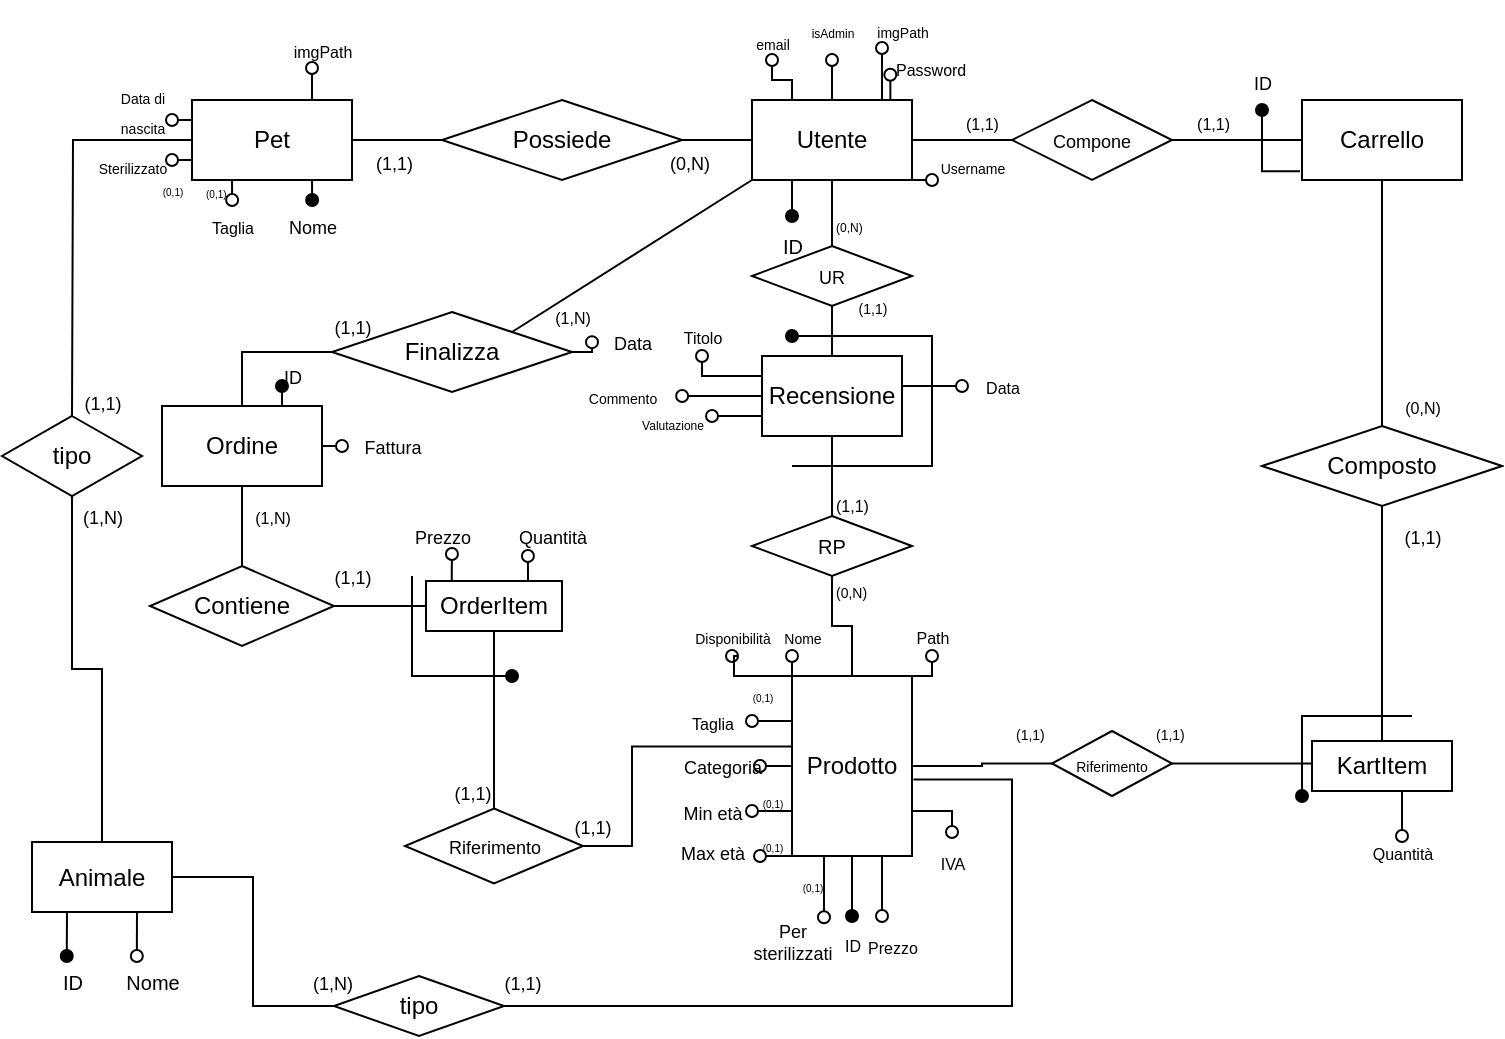 <mxfile version="24.3.0" type="device">
  <diagram name="Pagina-1" id="nWDw0S2ICuR4OczdVEyi">
    <mxGraphModel dx="989" dy="548" grid="1" gridSize="10" guides="1" tooltips="1" connect="1" arrows="1" fold="1" page="1" pageScale="1" pageWidth="827" pageHeight="1169" math="0" shadow="0">
      <root>
        <mxCell id="0" />
        <mxCell id="1" parent="0" />
        <mxCell id="v8D_jbdJpXpKLo5C9jEz-1" style="edgeStyle=orthogonalEdgeStyle;rounded=0;orthogonalLoop=1;jettySize=auto;html=1;exitX=0.25;exitY=1;exitDx=0;exitDy=0;endArrow=oval;endFill=1;" parent="1" source="LSVWAHJbNo_uzlFZOcrg-1" edge="1">
          <mxGeometry relative="1" as="geometry">
            <mxPoint x="410" y="170" as="targetPoint" />
          </mxGeometry>
        </mxCell>
        <mxCell id="v8D_jbdJpXpKLo5C9jEz-3" style="edgeStyle=orthogonalEdgeStyle;rounded=0;orthogonalLoop=1;jettySize=auto;html=1;exitX=0.75;exitY=0;exitDx=0;exitDy=0;endArrow=oval;endFill=0;entryX=-0.014;entryY=0.578;entryDx=0;entryDy=0;entryPerimeter=0;" parent="1" source="LSVWAHJbNo_uzlFZOcrg-1" edge="1">
          <mxGeometry relative="1" as="geometry">
            <mxPoint x="459.16" y="99.34" as="targetPoint" />
          </mxGeometry>
        </mxCell>
        <mxCell id="v8D_jbdJpXpKLo5C9jEz-8" style="edgeStyle=orthogonalEdgeStyle;rounded=0;orthogonalLoop=1;jettySize=auto;html=1;exitX=0.25;exitY=0;exitDx=0;exitDy=0;endArrow=oval;endFill=0;" parent="1" source="LSVWAHJbNo_uzlFZOcrg-1" target="v8D_jbdJpXpKLo5C9jEz-9" edge="1">
          <mxGeometry relative="1" as="geometry">
            <mxPoint x="410" y="102" as="targetPoint" />
            <Array as="points">
              <mxPoint x="410" y="102" />
              <mxPoint x="400" y="102" />
            </Array>
          </mxGeometry>
        </mxCell>
        <mxCell id="v8D_jbdJpXpKLo5C9jEz-10" style="edgeStyle=orthogonalEdgeStyle;rounded=0;orthogonalLoop=1;jettySize=auto;html=1;exitX=1;exitY=0.75;exitDx=0;exitDy=0;endArrow=oval;endFill=0;" parent="1" source="LSVWAHJbNo_uzlFZOcrg-1" edge="1">
          <mxGeometry relative="1" as="geometry">
            <mxPoint x="480" y="152" as="targetPoint" />
            <Array as="points">
              <mxPoint x="480" y="152" />
              <mxPoint x="480" y="152" />
            </Array>
          </mxGeometry>
        </mxCell>
        <mxCell id="T9DS_cHOEE58H93hngrO-1" style="edgeStyle=orthogonalEdgeStyle;rounded=0;orthogonalLoop=1;jettySize=auto;html=1;endArrow=oval;endFill=0;" parent="1" source="LSVWAHJbNo_uzlFZOcrg-1" edge="1">
          <mxGeometry relative="1" as="geometry">
            <mxPoint x="430" y="92" as="targetPoint" />
          </mxGeometry>
        </mxCell>
        <mxCell id="T9DS_cHOEE58H93hngrO-50" style="edgeStyle=orthogonalEdgeStyle;rounded=0;orthogonalLoop=1;jettySize=auto;html=1;exitX=0.75;exitY=0;exitDx=0;exitDy=0;endArrow=circle;endFill=0;endSize=2;" parent="1" source="LSVWAHJbNo_uzlFZOcrg-1" edge="1">
          <mxGeometry relative="1" as="geometry">
            <mxPoint x="455" y="82" as="targetPoint" />
            <mxPoint x="455" y="92" as="sourcePoint" />
          </mxGeometry>
        </mxCell>
        <mxCell id="Cgu9ZG7k7ZKk-AHkz6hC-9" style="edgeStyle=orthogonalEdgeStyle;rounded=0;orthogonalLoop=1;jettySize=auto;html=1;entryX=0.5;entryY=0;entryDx=0;entryDy=0;endArrow=none;endFill=0;" parent="1" source="LSVWAHJbNo_uzlFZOcrg-1" target="Cgu9ZG7k7ZKk-AHkz6hC-7" edge="1">
          <mxGeometry relative="1" as="geometry" />
        </mxCell>
        <mxCell id="LSVWAHJbNo_uzlFZOcrg-1" value="Utente" style="whiteSpace=wrap;html=1;align=center;" parent="1" vertex="1">
          <mxGeometry x="390" y="112" width="80" height="40" as="geometry" />
        </mxCell>
        <mxCell id="LSVWAHJbNo_uzlFZOcrg-3" value="" style="edgeStyle=orthogonalEdgeStyle;rounded=0;orthogonalLoop=1;jettySize=auto;html=1;endArrow=none;endFill=0;" parent="1" source="LSVWAHJbNo_uzlFZOcrg-2" target="LSVWAHJbNo_uzlFZOcrg-1" edge="1">
          <mxGeometry relative="1" as="geometry" />
        </mxCell>
        <mxCell id="LSVWAHJbNo_uzlFZOcrg-5" value="" style="edgeStyle=orthogonalEdgeStyle;rounded=0;orthogonalLoop=1;jettySize=auto;html=1;endArrow=none;endFill=0;" parent="1" source="LSVWAHJbNo_uzlFZOcrg-2" target="LSVWAHJbNo_uzlFZOcrg-4" edge="1">
          <mxGeometry relative="1" as="geometry" />
        </mxCell>
        <mxCell id="LSVWAHJbNo_uzlFZOcrg-2" value="&lt;font style=&quot;font-size: 9px;&quot;&gt;Compone&lt;/font&gt;" style="shape=rhombus;perimeter=rhombusPerimeter;whiteSpace=wrap;html=1;align=center;" parent="1" vertex="1">
          <mxGeometry x="520" y="112" width="80" height="40" as="geometry" />
        </mxCell>
        <mxCell id="v8D_jbdJpXpKLo5C9jEz-53" style="edgeStyle=orthogonalEdgeStyle;rounded=0;orthogonalLoop=1;jettySize=auto;html=1;endArrow=oval;endFill=1;exitX=-0.012;exitY=0.89;exitDx=0;exitDy=0;exitPerimeter=0;" parent="1" source="LSVWAHJbNo_uzlFZOcrg-4" edge="1">
          <mxGeometry relative="1" as="geometry">
            <mxPoint x="645" y="117" as="targetPoint" />
            <mxPoint x="645" y="147" as="sourcePoint" />
          </mxGeometry>
        </mxCell>
        <mxCell id="LSVWAHJbNo_uzlFZOcrg-4" value="Carrello" style="whiteSpace=wrap;html=1;align=center;" parent="1" vertex="1">
          <mxGeometry x="665" y="112" width="80" height="40" as="geometry" />
        </mxCell>
        <mxCell id="LSVWAHJbNo_uzlFZOcrg-15" value="" style="edgeStyle=orthogonalEdgeStyle;rounded=0;orthogonalLoop=1;jettySize=auto;html=1;endArrow=none;endFill=0;" parent="1" source="LSVWAHJbNo_uzlFZOcrg-12" target="LSVWAHJbNo_uzlFZOcrg-13" edge="1">
          <mxGeometry relative="1" as="geometry" />
        </mxCell>
        <mxCell id="v8D_jbdJpXpKLo5C9jEz-12" style="edgeStyle=orthogonalEdgeStyle;rounded=0;orthogonalLoop=1;jettySize=auto;html=1;exitX=0.75;exitY=1;exitDx=0;exitDy=0;endArrow=oval;endFill=1;" parent="1" source="LSVWAHJbNo_uzlFZOcrg-12" edge="1">
          <mxGeometry relative="1" as="geometry">
            <mxPoint x="170.077" y="162.0" as="targetPoint" />
          </mxGeometry>
        </mxCell>
        <mxCell id="v8D_jbdJpXpKLo5C9jEz-16" style="edgeStyle=orthogonalEdgeStyle;rounded=0;orthogonalLoop=1;jettySize=auto;html=1;exitX=0.25;exitY=1;exitDx=0;exitDy=0;endArrow=oval;endFill=0;" parent="1" source="LSVWAHJbNo_uzlFZOcrg-12" edge="1">
          <mxGeometry relative="1" as="geometry">
            <mxPoint x="130.065" y="162" as="targetPoint" />
          </mxGeometry>
        </mxCell>
        <mxCell id="v8D_jbdJpXpKLo5C9jEz-32" style="edgeStyle=orthogonalEdgeStyle;rounded=0;orthogonalLoop=1;jettySize=auto;html=1;exitX=0;exitY=0.25;exitDx=0;exitDy=0;endArrow=oval;endFill=0;" parent="1" source="LSVWAHJbNo_uzlFZOcrg-12" edge="1">
          <mxGeometry relative="1" as="geometry">
            <mxPoint x="100" y="122.077" as="targetPoint" />
          </mxGeometry>
        </mxCell>
        <mxCell id="v8D_jbdJpXpKLo5C9jEz-34" style="edgeStyle=orthogonalEdgeStyle;rounded=0;orthogonalLoop=1;jettySize=auto;html=1;exitX=0;exitY=0.75;exitDx=0;exitDy=0;endArrow=oval;endFill=0;" parent="1" source="LSVWAHJbNo_uzlFZOcrg-12" edge="1">
          <mxGeometry relative="1" as="geometry">
            <mxPoint x="100" y="142.077" as="targetPoint" />
          </mxGeometry>
        </mxCell>
        <mxCell id="T9DS_cHOEE58H93hngrO-48" style="edgeStyle=orthogonalEdgeStyle;rounded=0;orthogonalLoop=1;jettySize=auto;html=1;exitX=0.75;exitY=0;exitDx=0;exitDy=0;endArrow=circle;endFill=0;endSize=2;" parent="1" source="LSVWAHJbNo_uzlFZOcrg-12" edge="1">
          <mxGeometry relative="1" as="geometry">
            <mxPoint x="170" y="92" as="targetPoint" />
          </mxGeometry>
        </mxCell>
        <mxCell id="x-2FUSIgI486Elk6Vbch-6" style="edgeStyle=orthogonalEdgeStyle;rounded=0;orthogonalLoop=1;jettySize=auto;html=1;endArrow=none;endFill=0;" edge="1" parent="1" source="LSVWAHJbNo_uzlFZOcrg-12">
          <mxGeometry relative="1" as="geometry">
            <mxPoint x="50" y="270" as="targetPoint" />
          </mxGeometry>
        </mxCell>
        <mxCell id="LSVWAHJbNo_uzlFZOcrg-12" value="Pet" style="whiteSpace=wrap;html=1;align=center;" parent="1" vertex="1">
          <mxGeometry x="110" y="112" width="80" height="40" as="geometry" />
        </mxCell>
        <mxCell id="LSVWAHJbNo_uzlFZOcrg-14" value="" style="edgeStyle=orthogonalEdgeStyle;rounded=0;orthogonalLoop=1;jettySize=auto;html=1;endArrow=none;endFill=0;" parent="1" source="LSVWAHJbNo_uzlFZOcrg-13" target="LSVWAHJbNo_uzlFZOcrg-1" edge="1">
          <mxGeometry relative="1" as="geometry" />
        </mxCell>
        <mxCell id="LSVWAHJbNo_uzlFZOcrg-13" value="Possiede" style="shape=rhombus;perimeter=rhombusPerimeter;whiteSpace=wrap;html=1;align=center;" parent="1" vertex="1">
          <mxGeometry x="235" y="112" width="120" height="40" as="geometry" />
        </mxCell>
        <mxCell id="BllFOEnSqAIYLHdjcKKW-4" style="edgeStyle=orthogonalEdgeStyle;rounded=0;orthogonalLoop=1;jettySize=auto;html=1;exitX=0;exitY=0.25;exitDx=0;exitDy=0;endArrow=oval;endFill=0;" parent="1" source="Cgu9ZG7k7ZKk-AHkz6hC-1" edge="1">
          <mxGeometry relative="1" as="geometry">
            <mxPoint x="365" y="240" as="targetPoint" />
            <mxPoint x="395" y="260" as="sourcePoint" />
          </mxGeometry>
        </mxCell>
        <mxCell id="BllFOEnSqAIYLHdjcKKW-6" style="edgeStyle=orthogonalEdgeStyle;rounded=0;orthogonalLoop=1;jettySize=auto;html=1;exitX=0;exitY=0.5;exitDx=0;exitDy=0;endArrow=oval;endFill=0;entryX=1.001;entryY=0.5;entryDx=0;entryDy=0;entryPerimeter=0;" parent="1" source="Cgu9ZG7k7ZKk-AHkz6hC-1" target="BllFOEnSqAIYLHdjcKKW-7" edge="1">
          <mxGeometry relative="1" as="geometry">
            <mxPoint x="370" y="260" as="targetPoint" />
            <mxPoint x="370" y="340" as="sourcePoint" />
            <Array as="points" />
          </mxGeometry>
        </mxCell>
        <mxCell id="LSVWAHJbNo_uzlFZOcrg-21" value="" style="edgeStyle=orthogonalEdgeStyle;rounded=0;orthogonalLoop=1;jettySize=auto;html=1;endArrow=none;endFill=0;entryX=0.5;entryY=1;entryDx=0;entryDy=0;" parent="1" source="LSVWAHJbNo_uzlFZOcrg-20" target="Cgu9ZG7k7ZKk-AHkz6hC-4" edge="1">
          <mxGeometry relative="1" as="geometry">
            <mxPoint x="430" y="360" as="targetPoint" />
          </mxGeometry>
        </mxCell>
        <mxCell id="v8D_jbdJpXpKLo5C9jEz-19" style="edgeStyle=orthogonalEdgeStyle;rounded=0;orthogonalLoop=1;jettySize=auto;html=1;exitX=0.5;exitY=1;exitDx=0;exitDy=0;endArrow=oval;endFill=1;" parent="1" source="LSVWAHJbNo_uzlFZOcrg-20" edge="1">
          <mxGeometry relative="1" as="geometry">
            <mxPoint x="440" y="520" as="targetPoint" />
            <Array as="points" />
          </mxGeometry>
        </mxCell>
        <mxCell id="v8D_jbdJpXpKLo5C9jEz-21" style="edgeStyle=orthogonalEdgeStyle;rounded=0;orthogonalLoop=1;jettySize=auto;html=1;exitX=0.25;exitY=0;exitDx=0;exitDy=0;endArrow=oval;endFill=0;" parent="1" source="LSVWAHJbNo_uzlFZOcrg-20" edge="1">
          <mxGeometry relative="1" as="geometry">
            <mxPoint x="410" y="390" as="targetPoint" />
          </mxGeometry>
        </mxCell>
        <mxCell id="v8D_jbdJpXpKLo5C9jEz-23" style="edgeStyle=orthogonalEdgeStyle;rounded=0;orthogonalLoop=1;jettySize=auto;html=1;exitX=0;exitY=0.25;exitDx=0;exitDy=0;endArrow=oval;endFill=0;" parent="1" source="LSVWAHJbNo_uzlFZOcrg-20" edge="1">
          <mxGeometry relative="1" as="geometry">
            <mxPoint x="380" y="390" as="targetPoint" />
            <Array as="points">
              <mxPoint x="410" y="400" />
              <mxPoint x="381" y="400" />
              <mxPoint x="381" y="390" />
            </Array>
          </mxGeometry>
        </mxCell>
        <mxCell id="v8D_jbdJpXpKLo5C9jEz-50" style="edgeStyle=orthogonalEdgeStyle;rounded=0;orthogonalLoop=1;jettySize=auto;html=1;exitX=0.75;exitY=1;exitDx=0;exitDy=0;endArrow=oval;endFill=0;" parent="1" source="LSVWAHJbNo_uzlFZOcrg-20" edge="1">
          <mxGeometry relative="1" as="geometry">
            <mxPoint x="455" y="520" as="targetPoint" />
          </mxGeometry>
        </mxCell>
        <mxCell id="-EXne8myIF6QadxSK3d--1" style="edgeStyle=orthogonalEdgeStyle;rounded=0;orthogonalLoop=1;jettySize=auto;html=1;exitX=1;exitY=0.75;exitDx=0;exitDy=0;endArrow=oval;endFill=0;" parent="1" source="LSVWAHJbNo_uzlFZOcrg-20" target="-EXne8myIF6QadxSK3d--2" edge="1">
          <mxGeometry relative="1" as="geometry">
            <mxPoint x="490" y="440" as="targetPoint" />
          </mxGeometry>
        </mxCell>
        <mxCell id="BllFOEnSqAIYLHdjcKKW-1" style="edgeStyle=orthogonalEdgeStyle;rounded=0;orthogonalLoop=1;jettySize=auto;html=1;exitX=1;exitY=0;exitDx=0;exitDy=0;endArrow=oval;endFill=0;" parent="1" source="LSVWAHJbNo_uzlFZOcrg-20" edge="1">
          <mxGeometry relative="1" as="geometry">
            <mxPoint x="480" y="390" as="targetPoint" />
          </mxGeometry>
        </mxCell>
        <mxCell id="T9DS_cHOEE58H93hngrO-6" style="edgeStyle=orthogonalEdgeStyle;rounded=0;orthogonalLoop=1;jettySize=auto;html=1;exitX=0;exitY=0.5;exitDx=0;exitDy=0;endArrow=circle;endFill=0;endSize=2;" parent="1" source="LSVWAHJbNo_uzlFZOcrg-20" edge="1">
          <mxGeometry relative="1" as="geometry">
            <mxPoint x="390" y="445" as="targetPoint" />
          </mxGeometry>
        </mxCell>
        <mxCell id="T9DS_cHOEE58H93hngrO-21" style="edgeStyle=orthogonalEdgeStyle;rounded=0;orthogonalLoop=1;jettySize=auto;html=1;exitX=0;exitY=0.25;exitDx=0;exitDy=0;endArrow=oval;endFill=0;" parent="1" source="LSVWAHJbNo_uzlFZOcrg-20" edge="1">
          <mxGeometry relative="1" as="geometry">
            <mxPoint x="390" y="422.667" as="targetPoint" />
          </mxGeometry>
        </mxCell>
        <mxCell id="T9DS_cHOEE58H93hngrO-27" style="edgeStyle=orthogonalEdgeStyle;rounded=0;orthogonalLoop=1;jettySize=auto;html=1;exitX=0;exitY=0.75;exitDx=0;exitDy=0;endArrow=oval;endFill=0;" parent="1" source="LSVWAHJbNo_uzlFZOcrg-20" edge="1">
          <mxGeometry relative="1" as="geometry">
            <mxPoint x="390" y="467.667" as="targetPoint" />
          </mxGeometry>
        </mxCell>
        <mxCell id="T9DS_cHOEE58H93hngrO-29" style="edgeStyle=orthogonalEdgeStyle;rounded=0;orthogonalLoop=1;jettySize=auto;html=1;exitX=0;exitY=0.75;exitDx=0;exitDy=0;endArrow=circle;endFill=0;endSize=2;" parent="1" source="LSVWAHJbNo_uzlFZOcrg-20" edge="1">
          <mxGeometry relative="1" as="geometry">
            <mxPoint x="390" y="490" as="targetPoint" />
            <Array as="points">
              <mxPoint x="410" y="490" />
            </Array>
          </mxGeometry>
        </mxCell>
        <mxCell id="T9DS_cHOEE58H93hngrO-35" style="edgeStyle=orthogonalEdgeStyle;rounded=0;orthogonalLoop=1;jettySize=auto;html=1;exitX=1;exitY=0.5;exitDx=0;exitDy=0;endArrow=none;endFill=0;entryX=0;entryY=0.5;entryDx=0;entryDy=0;" parent="1" source="LSVWAHJbNo_uzlFZOcrg-20" target="T9DS_cHOEE58H93hngrO-36" edge="1">
          <mxGeometry relative="1" as="geometry">
            <mxPoint x="500" y="444.81" as="targetPoint" />
            <Array as="points" />
          </mxGeometry>
        </mxCell>
        <mxCell id="LSVWAHJbNo_uzlFZOcrg-20" value="Prodotto" style="whiteSpace=wrap;html=1;align=center;" parent="1" vertex="1">
          <mxGeometry x="410" y="400" width="60" height="90" as="geometry" />
        </mxCell>
        <mxCell id="LSVWAHJbNo_uzlFZOcrg-26" value="" style="edgeStyle=orthogonalEdgeStyle;rounded=0;orthogonalLoop=1;jettySize=auto;html=1;endArrow=none;endFill=0;" parent="1" source="LSVWAHJbNo_uzlFZOcrg-24" target="LSVWAHJbNo_uzlFZOcrg-4" edge="1">
          <mxGeometry relative="1" as="geometry" />
        </mxCell>
        <mxCell id="LSVWAHJbNo_uzlFZOcrg-24" value="Composto" style="shape=rhombus;perimeter=rhombusPerimeter;whiteSpace=wrap;html=1;align=center;" parent="1" vertex="1">
          <mxGeometry x="645" y="275" width="120" height="40" as="geometry" />
        </mxCell>
        <mxCell id="Cgu9ZG7k7ZKk-AHkz6hC-41" style="edgeStyle=orthogonalEdgeStyle;rounded=0;orthogonalLoop=1;jettySize=auto;html=1;exitX=1;exitY=0.5;exitDx=0;exitDy=0;endArrow=oval;endFill=0;" parent="1" source="LSVWAHJbNo_uzlFZOcrg-33" edge="1">
          <mxGeometry relative="1" as="geometry">
            <mxPoint x="310" y="233.077" as="targetPoint" />
          </mxGeometry>
        </mxCell>
        <mxCell id="LSVWAHJbNo_uzlFZOcrg-33" value="Finalizza" style="shape=rhombus;perimeter=rhombusPerimeter;whiteSpace=wrap;html=1;align=center;" parent="1" vertex="1">
          <mxGeometry x="180" y="218" width="120" height="40" as="geometry" />
        </mxCell>
        <mxCell id="LSVWAHJbNo_uzlFZOcrg-36" value="" style="edgeStyle=orthogonalEdgeStyle;rounded=0;orthogonalLoop=1;jettySize=auto;html=1;endArrow=none;endFill=0;exitX=0.5;exitY=0;exitDx=0;exitDy=0;entryX=0;entryY=0.5;entryDx=0;entryDy=0;" parent="1" source="LSVWAHJbNo_uzlFZOcrg-35" target="LSVWAHJbNo_uzlFZOcrg-33" edge="1">
          <mxGeometry relative="1" as="geometry">
            <mxPoint x="430" y="503" as="sourcePoint" />
          </mxGeometry>
        </mxCell>
        <mxCell id="v8D_jbdJpXpKLo5C9jEz-56" style="edgeStyle=orthogonalEdgeStyle;rounded=0;orthogonalLoop=1;jettySize=auto;html=1;exitX=0.75;exitY=0;exitDx=0;exitDy=0;endArrow=oval;endFill=1;" parent="1" source="LSVWAHJbNo_uzlFZOcrg-35" edge="1">
          <mxGeometry relative="1" as="geometry">
            <mxPoint x="155" y="255" as="targetPoint" />
          </mxGeometry>
        </mxCell>
        <mxCell id="Cgu9ZG7k7ZKk-AHkz6hC-30" style="edgeStyle=orthogonalEdgeStyle;rounded=0;orthogonalLoop=1;jettySize=auto;html=1;exitX=0.5;exitY=1;exitDx=0;exitDy=0;entryX=0.5;entryY=0;entryDx=0;entryDy=0;endArrow=none;endFill=0;" parent="1" source="LSVWAHJbNo_uzlFZOcrg-35" target="LSVWAHJbNo_uzlFZOcrg-72" edge="1">
          <mxGeometry relative="1" as="geometry" />
        </mxCell>
        <mxCell id="Cgu9ZG7k7ZKk-AHkz6hC-47" style="edgeStyle=orthogonalEdgeStyle;rounded=0;orthogonalLoop=1;jettySize=auto;html=1;exitX=1;exitY=0.5;exitDx=0;exitDy=0;endArrow=oval;endFill=0;" parent="1" source="LSVWAHJbNo_uzlFZOcrg-35" edge="1">
          <mxGeometry relative="1" as="geometry">
            <mxPoint x="185" y="285.111" as="targetPoint" />
          </mxGeometry>
        </mxCell>
        <mxCell id="LSVWAHJbNo_uzlFZOcrg-35" value="Ordine" style="whiteSpace=wrap;html=1;align=center;" parent="1" vertex="1">
          <mxGeometry x="95" y="265" width="80" height="40" as="geometry" />
        </mxCell>
        <mxCell id="LSVWAHJbNo_uzlFZOcrg-55" value="&lt;font style=&quot;font-size: 9px;&quot;&gt;(0,N)&lt;/font&gt;" style="text;html=1;align=right;verticalAlign=bottom;resizable=0;points=[];autosize=1;strokeColor=none;fillColor=none;" parent="1" vertex="1">
          <mxGeometry x="330" y="122" width="40" height="30" as="geometry" />
        </mxCell>
        <mxCell id="LSVWAHJbNo_uzlFZOcrg-56" value="&lt;font style=&quot;font-size: 9px;&quot;&gt;(1,1)&lt;/font&gt;" style="text;html=1;align=left;verticalAlign=bottom;resizable=0;points=[];autosize=1;strokeColor=none;fillColor=none;" parent="1" vertex="1">
          <mxGeometry x="200" y="122" width="40" height="30" as="geometry" />
        </mxCell>
        <mxCell id="LSVWAHJbNo_uzlFZOcrg-61" value="&lt;font style=&quot;font-size: 8px;&quot;&gt;(1,1)&lt;/font&gt;" style="text;html=1;align=left;verticalAlign=bottom;resizable=0;points=[];autosize=1;strokeColor=none;fillColor=none;" parent="1" vertex="1">
          <mxGeometry x="495" y="102" width="40" height="30" as="geometry" />
        </mxCell>
        <mxCell id="LSVWAHJbNo_uzlFZOcrg-62" value="&lt;font style=&quot;font-size: 8px;&quot;&gt;(1,1)&lt;/font&gt;" style="text;html=1;align=right;verticalAlign=bottom;resizable=0;points=[];autosize=1;strokeColor=none;fillColor=none;" parent="1" vertex="1">
          <mxGeometry x="590" y="102" width="40" height="30" as="geometry" />
        </mxCell>
        <mxCell id="LSVWAHJbNo_uzlFZOcrg-65" value="&lt;font style=&quot;font-size: 8px;&quot;&gt;(1,1)&lt;br&gt;&lt;/font&gt;" style="text;html=1;align=left;verticalAlign=top;resizable=0;points=[];autosize=1;strokeColor=none;fillColor=none;" parent="1" vertex="1">
          <mxGeometry x="430" y="300" width="40" height="30" as="geometry" />
        </mxCell>
        <mxCell id="LSVWAHJbNo_uzlFZOcrg-66" value="(0,N)" style="text;html=1;align=left;verticalAlign=bottom;resizable=0;points=[];autosize=1;strokeColor=none;fillColor=none;fontSize=7;" parent="1" vertex="1">
          <mxGeometry x="430" y="345" width="40" height="20" as="geometry" />
        </mxCell>
        <mxCell id="Cgu9ZG7k7ZKk-AHkz6hC-53" value="" style="edgeStyle=orthogonalEdgeStyle;rounded=0;orthogonalLoop=1;jettySize=auto;html=1;endArrow=none;endFill=0;" parent="1" source="LSVWAHJbNo_uzlFZOcrg-72" target="Cgu9ZG7k7ZKk-AHkz6hC-52" edge="1">
          <mxGeometry relative="1" as="geometry" />
        </mxCell>
        <mxCell id="LSVWAHJbNo_uzlFZOcrg-72" value="Contiene" style="shape=rhombus;perimeter=rhombusPerimeter;whiteSpace=wrap;html=1;align=center;" parent="1" vertex="1">
          <mxGeometry x="89" y="345" width="92" height="40" as="geometry" />
        </mxCell>
        <mxCell id="v8D_jbdJpXpKLo5C9jEz-2" value="&lt;font style=&quot;font-size: 10px;&quot;&gt;ID&lt;/font&gt;" style="text;html=1;align=center;verticalAlign=middle;resizable=0;points=[];autosize=1;strokeColor=none;fillColor=none;" parent="1" vertex="1">
          <mxGeometry x="395" y="170" width="30" height="30" as="geometry" />
        </mxCell>
        <mxCell id="v8D_jbdJpXpKLo5C9jEz-4" value="&lt;div&gt;&lt;font style=&quot;font-size: 7px;&quot;&gt;Username&lt;/font&gt;&lt;/div&gt;" style="text;html=1;align=center;verticalAlign=middle;resizable=0;points=[];autosize=1;strokeColor=none;fillColor=none;" parent="1" vertex="1">
          <mxGeometry x="470" y="130" width="60" height="30" as="geometry" />
        </mxCell>
        <mxCell id="v8D_jbdJpXpKLo5C9jEz-9" value="&lt;font style=&quot;font-size: 7px;&quot;&gt;email&lt;/font&gt;" style="text;html=1;align=center;verticalAlign=bottom;resizable=0;points=[];autosize=1;strokeColor=none;fillColor=none;" parent="1" vertex="1">
          <mxGeometry x="380" y="62" width="40" height="30" as="geometry" />
        </mxCell>
        <mxCell id="v8D_jbdJpXpKLo5C9jEz-11" value="&lt;font style=&quot;font-size: 8px;&quot;&gt;Password&lt;/font&gt;" style="text;html=1;align=left;verticalAlign=top;resizable=0;points=[];autosize=1;strokeColor=none;fillColor=none;" parent="1" vertex="1">
          <mxGeometry x="460" y="82" width="60" height="30" as="geometry" />
        </mxCell>
        <mxCell id="v8D_jbdJpXpKLo5C9jEz-13" value="&lt;font style=&quot;font-size: 9px;&quot;&gt;Nome&lt;/font&gt;" style="text;html=1;align=center;verticalAlign=middle;resizable=0;points=[];autosize=1;strokeColor=none;fillColor=none;" parent="1" vertex="1">
          <mxGeometry x="145" y="160" width="50" height="30" as="geometry" />
        </mxCell>
        <mxCell id="v8D_jbdJpXpKLo5C9jEz-17" value="&lt;font style=&quot;font-size: 8px;&quot;&gt;Taglia&lt;/font&gt;" style="text;html=1;align=center;verticalAlign=middle;resizable=0;points=[];autosize=1;strokeColor=none;fillColor=none;" parent="1" vertex="1">
          <mxGeometry x="110" y="160" width="40" height="30" as="geometry" />
        </mxCell>
        <mxCell id="v8D_jbdJpXpKLo5C9jEz-18" value="&lt;font style=&quot;font-size: 5px;&quot;&gt;(0,1)&lt;br&gt;&lt;/font&gt;" style="text;html=1;align=left;verticalAlign=middle;resizable=0;points=[];autosize=1;strokeColor=none;fillColor=none;" parent="1" vertex="1">
          <mxGeometry x="115" y="142" width="30" height="30" as="geometry" />
        </mxCell>
        <mxCell id="v8D_jbdJpXpKLo5C9jEz-20" value="&lt;font style=&quot;font-size: 8px;&quot;&gt;ID&lt;/font&gt;" style="text;html=1;align=center;verticalAlign=top;resizable=0;points=[];autosize=1;strokeColor=none;fillColor=none;" parent="1" vertex="1">
          <mxGeometry x="425" y="520" width="30" height="30" as="geometry" />
        </mxCell>
        <mxCell id="v8D_jbdJpXpKLo5C9jEz-22" value="&lt;font style=&quot;font-size: 7px;&quot;&gt;Nome&lt;/font&gt;" style="text;html=1;align=center;verticalAlign=middle;resizable=0;points=[];autosize=1;strokeColor=none;fillColor=none;" parent="1" vertex="1">
          <mxGeometry x="395" y="365" width="40" height="30" as="geometry" />
        </mxCell>
        <mxCell id="v8D_jbdJpXpKLo5C9jEz-24" value="&lt;font style=&quot;font-size: 7px;&quot;&gt;Disponibilità&lt;/font&gt;" style="text;html=1;align=center;verticalAlign=middle;resizable=0;points=[];autosize=1;strokeColor=none;fillColor=none;" parent="1" vertex="1">
          <mxGeometry x="350" y="365" width="60" height="30" as="geometry" />
        </mxCell>
        <mxCell id="v8D_jbdJpXpKLo5C9jEz-33" value="&lt;blockquote&gt;&lt;div align=&quot;justify&quot;&gt;&lt;font style=&quot;font-size: 7px;&quot;&gt;Data di&lt;/font&gt;&lt;br&gt;&lt;font style=&quot;font-size: 7px;&quot;&gt;nascita&lt;/font&gt;&lt;br&gt;&lt;/div&gt;&lt;/blockquote&gt;" style="text;html=1;align=center;verticalAlign=middle;resizable=0;points=[];autosize=1;strokeColor=none;fillColor=none;" parent="1" vertex="1">
          <mxGeometry x="20" y="82" width="130" height="70" as="geometry" />
        </mxCell>
        <mxCell id="v8D_jbdJpXpKLo5C9jEz-39" value="&lt;font style=&quot;font-size: 7px;&quot;&gt;Sterilizzato&lt;/font&gt;" style="text;html=1;align=center;verticalAlign=middle;resizable=0;points=[];autosize=1;strokeColor=none;fillColor=none;" parent="1" vertex="1">
          <mxGeometry x="50" y="130" width="60" height="30" as="geometry" />
        </mxCell>
        <mxCell id="v8D_jbdJpXpKLo5C9jEz-40" value="&lt;font style=&quot;font-size: 5px;&quot;&gt;(0,1)&lt;/font&gt;" style="text;html=1;align=center;verticalAlign=top;resizable=0;points=[];autosize=1;strokeColor=none;fillColor=none;horizontal=1;" parent="1" vertex="1">
          <mxGeometry x="85" y="142" width="30" height="30" as="geometry" />
        </mxCell>
        <mxCell id="v8D_jbdJpXpKLo5C9jEz-51" value="&lt;font style=&quot;font-size: 8px;&quot;&gt;Prezzo&lt;/font&gt;" style="text;html=1;align=center;verticalAlign=middle;resizable=0;points=[];autosize=1;strokeColor=none;fillColor=none;" parent="1" vertex="1">
          <mxGeometry x="435" y="520" width="50" height="30" as="geometry" />
        </mxCell>
        <mxCell id="v8D_jbdJpXpKLo5C9jEz-55" value="&lt;font style=&quot;font-size: 9px;&quot;&gt;Data&lt;/font&gt;" style="text;html=1;align=center;verticalAlign=middle;resizable=0;points=[];autosize=1;strokeColor=none;fillColor=none;" parent="1" vertex="1">
          <mxGeometry x="310" y="218" width="40" height="30" as="geometry" />
        </mxCell>
        <mxCell id="v8D_jbdJpXpKLo5C9jEz-57" value="&lt;font style=&quot;font-size: 9px;&quot;&gt;ID&lt;/font&gt;" style="text;html=1;align=center;verticalAlign=middle;resizable=0;points=[];autosize=1;strokeColor=none;fillColor=none;" parent="1" vertex="1">
          <mxGeometry x="145" y="235" width="30" height="30" as="geometry" />
        </mxCell>
        <mxCell id="-EXne8myIF6QadxSK3d--2" value="&lt;font style=&quot;font-size: 8px;&quot;&gt;IVA&lt;/font&gt;" style="text;html=1;align=center;verticalAlign=middle;resizable=0;points=[];autosize=1;strokeColor=none;fillColor=none;" parent="1" vertex="1">
          <mxGeometry x="470" y="478" width="40" height="30" as="geometry" />
        </mxCell>
        <mxCell id="BllFOEnSqAIYLHdjcKKW-2" value="&lt;font style=&quot;font-size: 8px;&quot;&gt;Path&lt;/font&gt;" style="text;html=1;align=center;verticalAlign=middle;resizable=0;points=[];autosize=1;strokeColor=none;fillColor=none;" parent="1" vertex="1">
          <mxGeometry x="460" y="365" width="40" height="30" as="geometry" />
        </mxCell>
        <mxCell id="BllFOEnSqAIYLHdjcKKW-5" value="&lt;font style=&quot;font-size: 8px;&quot;&gt;Titolo&lt;/font&gt;" style="text;html=1;align=center;verticalAlign=middle;resizable=0;points=[];autosize=1;strokeColor=none;fillColor=none;" parent="1" vertex="1">
          <mxGeometry x="345" y="215" width="40" height="30" as="geometry" />
        </mxCell>
        <mxCell id="BllFOEnSqAIYLHdjcKKW-7" value="&lt;font style=&quot;font-size: 7px;&quot;&gt;Commento&lt;/font&gt;" style="text;html=1;align=center;verticalAlign=middle;resizable=0;points=[];autosize=1;strokeColor=none;fillColor=none;" parent="1" vertex="1">
          <mxGeometry x="295" y="245" width="60" height="30" as="geometry" />
        </mxCell>
        <mxCell id="BllFOEnSqAIYLHdjcKKW-9" value="&lt;font style=&quot;font-size: 8px;&quot;&gt;Data&lt;br&gt;&lt;/font&gt;" style="text;html=1;align=center;verticalAlign=middle;resizable=0;points=[];autosize=1;strokeColor=none;fillColor=none;" parent="1" vertex="1">
          <mxGeometry x="495" y="240" width="40" height="30" as="geometry" />
        </mxCell>
        <mxCell id="BllFOEnSqAIYLHdjcKKW-11" value="&lt;font style=&quot;font-size: 6px;&quot;&gt;Valutazione&lt;/font&gt;" style="text;html=1;align=center;verticalAlign=middle;resizable=0;points=[];autosize=1;strokeColor=none;fillColor=none;" parent="1" vertex="1">
          <mxGeometry x="325" y="258" width="50" height="30" as="geometry" />
        </mxCell>
        <mxCell id="T9DS_cHOEE58H93hngrO-2" value="&lt;font style=&quot;font-size: 6px;&quot;&gt;isAdmin&lt;/font&gt;" style="text;html=1;align=center;verticalAlign=middle;resizable=0;points=[];autosize=1;strokeColor=none;fillColor=none;" parent="1" vertex="1">
          <mxGeometry x="410" y="62" width="40" height="30" as="geometry" />
        </mxCell>
        <mxCell id="T9DS_cHOEE58H93hngrO-4" value="&lt;font style=&quot;font-size: 9px;&quot;&gt;Categoria&lt;/font&gt;" style="text;html=1;align=center;verticalAlign=middle;resizable=0;points=[];autosize=1;strokeColor=none;fillColor=none;" parent="1" vertex="1">
          <mxGeometry x="345" y="430" width="60" height="30" as="geometry" />
        </mxCell>
        <mxCell id="T9DS_cHOEE58H93hngrO-22" value="&lt;font style=&quot;font-size: 8px;&quot;&gt;Taglia&lt;/font&gt;" style="text;html=1;align=center;verticalAlign=middle;resizable=0;points=[];autosize=1;strokeColor=none;fillColor=none;" parent="1" vertex="1">
          <mxGeometry x="350" y="408" width="40" height="30" as="geometry" />
        </mxCell>
        <mxCell id="T9DS_cHOEE58H93hngrO-25" style="edgeStyle=orthogonalEdgeStyle;rounded=0;orthogonalLoop=1;jettySize=auto;html=1;exitX=0.25;exitY=1;exitDx=0;exitDy=0;entryX=0.033;entryY=0.022;entryDx=0;entryDy=0;entryPerimeter=0;endArrow=oval;endFill=0;" parent="1" source="LSVWAHJbNo_uzlFZOcrg-20" target="v8D_jbdJpXpKLo5C9jEz-20" edge="1">
          <mxGeometry relative="1" as="geometry" />
        </mxCell>
        <mxCell id="T9DS_cHOEE58H93hngrO-26" value="&lt;div style=&quot;font-size: 9px;&quot;&gt;&lt;font style=&quot;font-size: 9px;&quot;&gt;Per&lt;/font&gt;&lt;/div&gt;&lt;div style=&quot;font-size: 9px;&quot;&gt;&lt;font style=&quot;font-size: 9px;&quot;&gt;&lt;font style=&quot;font-size: 9px;&quot;&gt;sterilizzati&lt;/font&gt;&lt;font style=&quot;font-size: 9px;&quot;&gt;&lt;br&gt;&lt;/font&gt;&lt;/font&gt;&lt;/div&gt;" style="text;html=1;align=center;verticalAlign=middle;resizable=0;points=[];autosize=1;strokeColor=none;fillColor=none;" parent="1" vertex="1">
          <mxGeometry x="380" y="513" width="60" height="40" as="geometry" />
        </mxCell>
        <mxCell id="T9DS_cHOEE58H93hngrO-28" value="&lt;font style=&quot;font-size: 9px;&quot;&gt;Min età&lt;br&gt;&lt;/font&gt;" style="text;html=1;align=center;verticalAlign=middle;resizable=0;points=[];autosize=1;strokeColor=none;fillColor=none;" parent="1" vertex="1">
          <mxGeometry x="345" y="453" width="50" height="30" as="geometry" />
        </mxCell>
        <mxCell id="T9DS_cHOEE58H93hngrO-30" value="&lt;font style=&quot;font-size: 9px;&quot;&gt;Max età&lt;br&gt;&lt;/font&gt;" style="text;html=1;align=center;verticalAlign=middle;resizable=0;points=[];autosize=1;strokeColor=none;fillColor=none;" parent="1" vertex="1">
          <mxGeometry x="340" y="473" width="60" height="30" as="geometry" />
        </mxCell>
        <mxCell id="T9DS_cHOEE58H93hngrO-31" value="&lt;font style=&quot;font-size: 5px;&quot;&gt;(0,1)&lt;/font&gt;" style="text;html=1;align=center;verticalAlign=top;resizable=0;points=[];autosize=1;strokeColor=none;fillColor=none;horizontal=1;" parent="1" vertex="1">
          <mxGeometry x="380" y="395" width="30" height="30" as="geometry" />
        </mxCell>
        <mxCell id="T9DS_cHOEE58H93hngrO-32" value="&lt;font style=&quot;font-size: 5px;&quot;&gt;(0,1)&lt;/font&gt;" style="text;html=1;align=center;verticalAlign=top;resizable=0;points=[];autosize=1;strokeColor=none;fillColor=none;horizontal=1;" parent="1" vertex="1">
          <mxGeometry x="385" y="448" width="30" height="30" as="geometry" />
        </mxCell>
        <mxCell id="T9DS_cHOEE58H93hngrO-33" value="&lt;font style=&quot;font-size: 5px;&quot;&gt;(0,1)&lt;/font&gt;" style="text;html=1;align=center;verticalAlign=top;resizable=0;points=[];autosize=1;strokeColor=none;fillColor=none;horizontal=1;" parent="1" vertex="1">
          <mxGeometry x="385" y="470" width="30" height="30" as="geometry" />
        </mxCell>
        <mxCell id="T9DS_cHOEE58H93hngrO-34" value="&lt;font style=&quot;font-size: 5px;&quot;&gt;(0,1)&lt;/font&gt;" style="text;html=1;align=center;verticalAlign=top;resizable=0;points=[];autosize=1;strokeColor=none;fillColor=none;horizontal=1;" parent="1" vertex="1">
          <mxGeometry x="405" y="490" width="30" height="30" as="geometry" />
        </mxCell>
        <mxCell id="T9DS_cHOEE58H93hngrO-39" value="" style="edgeStyle=orthogonalEdgeStyle;rounded=0;orthogonalLoop=1;jettySize=auto;html=1;endArrow=none;endFill=0;" parent="1" source="T9DS_cHOEE58H93hngrO-36" target="T9DS_cHOEE58H93hngrO-38" edge="1">
          <mxGeometry relative="1" as="geometry">
            <Array as="points">
              <mxPoint x="570" y="445" />
              <mxPoint x="570" y="445" />
            </Array>
          </mxGeometry>
        </mxCell>
        <mxCell id="T9DS_cHOEE58H93hngrO-36" value="&lt;font style=&quot;font-size: 7px;&quot;&gt;Riferimento&lt;br&gt;&lt;/font&gt;" style="rhombus;whiteSpace=wrap;html=1;" parent="1" vertex="1">
          <mxGeometry x="540" y="427.5" width="60" height="32.5" as="geometry" />
        </mxCell>
        <mxCell id="T9DS_cHOEE58H93hngrO-44" style="edgeStyle=orthogonalEdgeStyle;rounded=0;orthogonalLoop=1;jettySize=auto;html=1;endArrow=oval;endFill=1;" parent="1" edge="1">
          <mxGeometry relative="1" as="geometry">
            <mxPoint x="665" y="460" as="targetPoint" />
            <Array as="points">
              <mxPoint x="698" y="420" />
              <mxPoint x="665" y="420" />
            </Array>
            <mxPoint x="720" y="420" as="sourcePoint" />
          </mxGeometry>
        </mxCell>
        <mxCell id="Cgu9ZG7k7ZKk-AHkz6hC-35" style="edgeStyle=orthogonalEdgeStyle;rounded=0;orthogonalLoop=1;jettySize=auto;html=1;exitX=0.5;exitY=1;exitDx=0;exitDy=0;endArrow=oval;endFill=0;" parent="1" source="T9DS_cHOEE58H93hngrO-38" edge="1">
          <mxGeometry relative="1" as="geometry">
            <mxPoint x="715" y="480" as="targetPoint" />
          </mxGeometry>
        </mxCell>
        <mxCell id="T9DS_cHOEE58H93hngrO-38" value="KartItem" style="rounded=0;whiteSpace=wrap;html=1;" parent="1" vertex="1">
          <mxGeometry x="670" y="432.5" width="70" height="25" as="geometry" />
        </mxCell>
        <mxCell id="T9DS_cHOEE58H93hngrO-42" value="(1,1)" style="text;html=1;align=left;verticalAlign=top;resizable=0;points=[];autosize=1;strokeColor=none;fillColor=none;fontSize=7;" parent="1" vertex="1">
          <mxGeometry x="590" y="418.5" width="40" height="20" as="geometry" />
        </mxCell>
        <mxCell id="T9DS_cHOEE58H93hngrO-43" value="(1,1)" style="text;html=1;align=left;verticalAlign=top;resizable=0;points=[];autosize=1;strokeColor=none;fillColor=none;fontSize=7;" parent="1" vertex="1">
          <mxGeometry x="520" y="418.5" width="40" height="20" as="geometry" />
        </mxCell>
        <mxCell id="T9DS_cHOEE58H93hngrO-47" value="&lt;font style=&quot;font-size: 8px;&quot;&gt;Quantità&lt;/font&gt;" style="text;html=1;align=center;verticalAlign=middle;resizable=0;points=[];autosize=1;strokeColor=none;fillColor=none;" parent="1" vertex="1">
          <mxGeometry x="690" y="473" width="50" height="30" as="geometry" />
        </mxCell>
        <mxCell id="T9DS_cHOEE58H93hngrO-49" value="&lt;font style=&quot;font-size: 8px;&quot;&gt;imgPath&lt;/font&gt;" style="text;html=1;align=center;verticalAlign=middle;resizable=0;points=[];autosize=1;strokeColor=none;fillColor=none;" parent="1" vertex="1">
          <mxGeometry x="150" y="72" width="50" height="30" as="geometry" />
        </mxCell>
        <mxCell id="T9DS_cHOEE58H93hngrO-51" value="&lt;font style=&quot;font-size: 7px;&quot;&gt;imgPath&lt;/font&gt;" style="text;html=1;align=center;verticalAlign=middle;resizable=0;points=[];autosize=1;strokeColor=none;fillColor=none;" parent="1" vertex="1">
          <mxGeometry x="440" y="62" width="50" height="30" as="geometry" />
        </mxCell>
        <mxCell id="Cgu9ZG7k7ZKk-AHkz6hC-18" style="edgeStyle=orthogonalEdgeStyle;rounded=0;orthogonalLoop=1;jettySize=auto;html=1;exitX=0;exitY=0.75;exitDx=0;exitDy=0;endArrow=oval;endFill=0;" parent="1" source="Cgu9ZG7k7ZKk-AHkz6hC-1" edge="1">
          <mxGeometry relative="1" as="geometry">
            <mxPoint x="370" y="270" as="targetPoint" />
          </mxGeometry>
        </mxCell>
        <mxCell id="Cgu9ZG7k7ZKk-AHkz6hC-19" style="edgeStyle=orthogonalEdgeStyle;rounded=0;orthogonalLoop=1;jettySize=auto;html=1;endArrow=oval;endFill=0;" parent="1" source="Cgu9ZG7k7ZKk-AHkz6hC-1" target="BllFOEnSqAIYLHdjcKKW-9" edge="1">
          <mxGeometry relative="1" as="geometry">
            <Array as="points">
              <mxPoint x="470" y="255" />
              <mxPoint x="470" y="255" />
            </Array>
          </mxGeometry>
        </mxCell>
        <mxCell id="Cgu9ZG7k7ZKk-AHkz6hC-1" value="Recensione" style="rounded=0;whiteSpace=wrap;html=1;" parent="1" vertex="1">
          <mxGeometry x="395" y="240" width="70" height="40" as="geometry" />
        </mxCell>
        <mxCell id="Cgu9ZG7k7ZKk-AHkz6hC-5" style="edgeStyle=orthogonalEdgeStyle;rounded=0;orthogonalLoop=1;jettySize=auto;html=1;exitX=0.5;exitY=0;exitDx=0;exitDy=0;entryX=0.5;entryY=1;entryDx=0;entryDy=0;endArrow=none;endFill=0;" parent="1" source="Cgu9ZG7k7ZKk-AHkz6hC-4" target="Cgu9ZG7k7ZKk-AHkz6hC-1" edge="1">
          <mxGeometry relative="1" as="geometry" />
        </mxCell>
        <mxCell id="Cgu9ZG7k7ZKk-AHkz6hC-4" value="&lt;font style=&quot;font-size: 10px;&quot;&gt;RP&lt;/font&gt;" style="rhombus;whiteSpace=wrap;html=1;" parent="1" vertex="1">
          <mxGeometry x="390" y="320" width="80" height="30" as="geometry" />
        </mxCell>
        <mxCell id="Cgu9ZG7k7ZKk-AHkz6hC-10" style="edgeStyle=orthogonalEdgeStyle;rounded=0;orthogonalLoop=1;jettySize=auto;html=1;exitX=0.5;exitY=1;exitDx=0;exitDy=0;entryX=0.5;entryY=0;entryDx=0;entryDy=0;endArrow=none;endFill=0;" parent="1" source="Cgu9ZG7k7ZKk-AHkz6hC-7" target="Cgu9ZG7k7ZKk-AHkz6hC-1" edge="1">
          <mxGeometry relative="1" as="geometry" />
        </mxCell>
        <mxCell id="Cgu9ZG7k7ZKk-AHkz6hC-7" value="&lt;font style=&quot;font-size: 9px;&quot;&gt;UR&lt;/font&gt;" style="rhombus;whiteSpace=wrap;html=1;" parent="1" vertex="1">
          <mxGeometry x="390" y="185" width="80" height="30" as="geometry" />
        </mxCell>
        <mxCell id="Cgu9ZG7k7ZKk-AHkz6hC-11" value="&lt;font style=&quot;font-size: 6px;&quot;&gt;(0,N)&lt;/font&gt;" style="text;html=1;align=left;verticalAlign=top;resizable=0;points=[];autosize=1;strokeColor=none;fillColor=none;" parent="1" vertex="1">
          <mxGeometry x="430" y="160" width="40" height="30" as="geometry" />
        </mxCell>
        <mxCell id="Cgu9ZG7k7ZKk-AHkz6hC-12" value="&lt;font style=&quot;font-size: 7px;&quot;&gt;(1,1)&lt;/font&gt;" style="text;html=1;align=center;verticalAlign=middle;resizable=0;points=[];autosize=1;strokeColor=none;fillColor=none;" parent="1" vertex="1">
          <mxGeometry x="430" y="200" width="40" height="30" as="geometry" />
        </mxCell>
        <mxCell id="Cgu9ZG7k7ZKk-AHkz6hC-15" value="" style="endArrow=oval;html=1;rounded=0;endFill=1;" parent="1" edge="1">
          <mxGeometry width="50" height="50" relative="1" as="geometry">
            <mxPoint x="410" y="295" as="sourcePoint" />
            <mxPoint x="410" y="230" as="targetPoint" />
            <Array as="points">
              <mxPoint x="480" y="295" />
              <mxPoint x="480" y="260" />
              <mxPoint x="480" y="230" />
            </Array>
          </mxGeometry>
        </mxCell>
        <mxCell id="Cgu9ZG7k7ZKk-AHkz6hC-29" value="&lt;font style=&quot;font-size: 9px;&quot;&gt;Fattura&lt;/font&gt;" style="text;html=1;align=center;verticalAlign=middle;resizable=0;points=[];autosize=1;strokeColor=none;fillColor=none;" parent="1" vertex="1">
          <mxGeometry x="185" y="270" width="50" height="30" as="geometry" />
        </mxCell>
        <mxCell id="Cgu9ZG7k7ZKk-AHkz6hC-39" value="&lt;font style=&quot;font-size: 9px;&quot;&gt;(1,1)&lt;/font&gt;" style="text;html=1;align=center;verticalAlign=middle;resizable=0;points=[];autosize=1;strokeColor=none;fillColor=none;" parent="1" vertex="1">
          <mxGeometry x="705" y="315" width="40" height="30" as="geometry" />
        </mxCell>
        <mxCell id="Cgu9ZG7k7ZKk-AHkz6hC-40" value="&lt;font style=&quot;font-size: 8px;&quot;&gt;(0,N)&lt;/font&gt;" style="text;html=1;align=center;verticalAlign=middle;resizable=0;points=[];autosize=1;strokeColor=none;fillColor=none;" parent="1" vertex="1">
          <mxGeometry x="705" y="250" width="40" height="30" as="geometry" />
        </mxCell>
        <mxCell id="Cgu9ZG7k7ZKk-AHkz6hC-43" value="&lt;font style=&quot;font-size: 9px;&quot;&gt;(1,1)&lt;/font&gt;" style="text;html=1;align=center;verticalAlign=middle;resizable=0;points=[];autosize=1;strokeColor=none;fillColor=none;" parent="1" vertex="1">
          <mxGeometry x="170" y="335" width="40" height="30" as="geometry" />
        </mxCell>
        <mxCell id="Cgu9ZG7k7ZKk-AHkz6hC-44" value="&lt;div&gt;&lt;font style=&quot;font-size: 8px;&quot;&gt;(1,N)&lt;/font&gt;&lt;/div&gt;" style="text;html=1;align=center;verticalAlign=middle;resizable=0;points=[];autosize=1;strokeColor=none;fillColor=none;" parent="1" vertex="1">
          <mxGeometry x="130" y="305" width="40" height="30" as="geometry" />
        </mxCell>
        <mxCell id="Cgu9ZG7k7ZKk-AHkz6hC-45" value="&lt;div&gt;&lt;font style=&quot;font-size: 8px;&quot;&gt;(1,N)&lt;/font&gt;&lt;/div&gt;" style="text;html=1;align=center;verticalAlign=middle;resizable=0;points=[];autosize=1;strokeColor=none;fillColor=none;" parent="1" vertex="1">
          <mxGeometry x="280" y="205" width="40" height="30" as="geometry" />
        </mxCell>
        <mxCell id="Cgu9ZG7k7ZKk-AHkz6hC-46" value="&lt;font style=&quot;font-size: 9px;&quot;&gt;(1,1)&lt;/font&gt;" style="text;html=1;align=center;verticalAlign=middle;resizable=0;points=[];autosize=1;strokeColor=none;fillColor=none;" parent="1" vertex="1">
          <mxGeometry x="170" y="210" width="40" height="30" as="geometry" />
        </mxCell>
        <mxCell id="Cgu9ZG7k7ZKk-AHkz6hC-48" value="&lt;font style=&quot;font-size: 9px;&quot;&gt;ID&lt;/font&gt;" style="text;html=1;align=center;verticalAlign=middle;resizable=0;points=[];autosize=1;strokeColor=none;fillColor=none;" parent="1" vertex="1">
          <mxGeometry x="630" y="88" width="30" height="30" as="geometry" />
        </mxCell>
        <mxCell id="Cgu9ZG7k7ZKk-AHkz6hC-63" style="edgeStyle=orthogonalEdgeStyle;rounded=0;orthogonalLoop=1;jettySize=auto;html=1;entryX=0.5;entryY=0;entryDx=0;entryDy=0;endArrow=none;endFill=0;" parent="1" source="Cgu9ZG7k7ZKk-AHkz6hC-52" target="Cgu9ZG7k7ZKk-AHkz6hC-62" edge="1">
          <mxGeometry relative="1" as="geometry" />
        </mxCell>
        <mxCell id="Cgu9ZG7k7ZKk-AHkz6hC-67" style="edgeStyle=orthogonalEdgeStyle;rounded=0;orthogonalLoop=1;jettySize=auto;html=1;exitX=0.75;exitY=0;exitDx=0;exitDy=0;endArrow=oval;endFill=0;" parent="1" source="Cgu9ZG7k7ZKk-AHkz6hC-52" edge="1">
          <mxGeometry relative="1" as="geometry">
            <mxPoint x="277.962" y="340.0" as="targetPoint" />
          </mxGeometry>
        </mxCell>
        <mxCell id="Cgu9ZG7k7ZKk-AHkz6hC-68" style="edgeStyle=orthogonalEdgeStyle;rounded=0;orthogonalLoop=1;jettySize=auto;html=1;endArrow=circle;endFill=0;endSize=2;exitX=0.189;exitY=0.042;exitDx=0;exitDy=0;exitPerimeter=0;" parent="1" source="Cgu9ZG7k7ZKk-AHkz6hC-52" edge="1">
          <mxGeometry relative="1" as="geometry">
            <mxPoint x="240.003" y="335.0" as="targetPoint" />
            <mxPoint x="240" y="350" as="sourcePoint" />
          </mxGeometry>
        </mxCell>
        <mxCell id="Cgu9ZG7k7ZKk-AHkz6hC-52" value="OrderItem" style="whiteSpace=wrap;html=1;" parent="1" vertex="1">
          <mxGeometry x="227" y="352.5" width="68" height="25" as="geometry" />
        </mxCell>
        <mxCell id="Cgu9ZG7k7ZKk-AHkz6hC-55" value="" style="endArrow=none;html=1;rounded=0;exitX=1;exitY=0;exitDx=0;exitDy=0;entryX=0;entryY=1;entryDx=0;entryDy=0;" parent="1" source="LSVWAHJbNo_uzlFZOcrg-33" target="LSVWAHJbNo_uzlFZOcrg-1" edge="1">
          <mxGeometry width="50" height="50" relative="1" as="geometry">
            <mxPoint x="390" y="350" as="sourcePoint" />
            <mxPoint x="440" y="300" as="targetPoint" />
          </mxGeometry>
        </mxCell>
        <mxCell id="Cgu9ZG7k7ZKk-AHkz6hC-56" value="" style="endArrow=none;html=1;rounded=0;exitX=0.5;exitY=0;exitDx=0;exitDy=0;entryX=0.5;entryY=1;entryDx=0;entryDy=0;" parent="1" source="T9DS_cHOEE58H93hngrO-38" target="LSVWAHJbNo_uzlFZOcrg-24" edge="1">
          <mxGeometry width="50" height="50" relative="1" as="geometry">
            <mxPoint x="570" y="380" as="sourcePoint" />
            <mxPoint x="620" y="330" as="targetPoint" />
          </mxGeometry>
        </mxCell>
        <mxCell id="Cgu9ZG7k7ZKk-AHkz6hC-58" value="&lt;font style=&quot;font-size: 9px;&quot;&gt;Quantità&lt;/font&gt;" style="text;html=1;align=center;verticalAlign=middle;resizable=0;points=[];autosize=1;strokeColor=none;fillColor=none;" parent="1" vertex="1">
          <mxGeometry x="260" y="315" width="60" height="30" as="geometry" />
        </mxCell>
        <mxCell id="Cgu9ZG7k7ZKk-AHkz6hC-60" value="&lt;font style=&quot;font-size: 9px;&quot;&gt;Prezzo&lt;/font&gt;" style="text;html=1;align=center;verticalAlign=middle;resizable=0;points=[];autosize=1;strokeColor=none;fillColor=none;" parent="1" vertex="1">
          <mxGeometry x="210" y="315" width="50" height="30" as="geometry" />
        </mxCell>
        <mxCell id="Cgu9ZG7k7ZKk-AHkz6hC-62" value="&lt;font style=&quot;font-size: 9px;&quot;&gt;Riferimento&lt;/font&gt;" style="rhombus;whiteSpace=wrap;html=1;" parent="1" vertex="1">
          <mxGeometry x="216.5" y="466.25" width="89" height="37.5" as="geometry" />
        </mxCell>
        <mxCell id="Cgu9ZG7k7ZKk-AHkz6hC-64" style="edgeStyle=orthogonalEdgeStyle;rounded=0;orthogonalLoop=1;jettySize=auto;html=1;entryX=-0.008;entryY=0.392;entryDx=0;entryDy=0;entryPerimeter=0;endArrow=none;endFill=0;" parent="1" source="Cgu9ZG7k7ZKk-AHkz6hC-62" target="LSVWAHJbNo_uzlFZOcrg-20" edge="1">
          <mxGeometry relative="1" as="geometry">
            <Array as="points">
              <mxPoint x="330" y="485" />
              <mxPoint x="330" y="435" />
            </Array>
          </mxGeometry>
        </mxCell>
        <mxCell id="Cgu9ZG7k7ZKk-AHkz6hC-65" value="&lt;font style=&quot;font-size: 9px;&quot;&gt;(1,1)&lt;/font&gt;" style="text;html=1;align=center;verticalAlign=middle;resizable=0;points=[];autosize=1;strokeColor=none;fillColor=none;" parent="1" vertex="1">
          <mxGeometry x="230" y="443" width="40" height="30" as="geometry" />
        </mxCell>
        <mxCell id="Cgu9ZG7k7ZKk-AHkz6hC-66" value="&lt;font style=&quot;font-size: 9px;&quot;&gt;(1,1)&lt;/font&gt;" style="text;html=1;align=center;verticalAlign=middle;resizable=0;points=[];autosize=1;strokeColor=none;fillColor=none;" parent="1" vertex="1">
          <mxGeometry x="290" y="460" width="40" height="30" as="geometry" />
        </mxCell>
        <mxCell id="Cgu9ZG7k7ZKk-AHkz6hC-69" value="" style="endArrow=oval;html=1;rounded=0;endFill=1;strokeColor=default;" parent="1" edge="1">
          <mxGeometry width="50" height="50" relative="1" as="geometry">
            <mxPoint x="220" y="350" as="sourcePoint" />
            <mxPoint x="270" y="400" as="targetPoint" />
            <Array as="points">
              <mxPoint x="220" y="400" />
            </Array>
          </mxGeometry>
        </mxCell>
        <mxCell id="x-2FUSIgI486Elk6Vbch-2" style="edgeStyle=orthogonalEdgeStyle;rounded=0;orthogonalLoop=1;jettySize=auto;html=1;exitX=0.25;exitY=1;exitDx=0;exitDy=0;endArrow=oval;endFill=1;" edge="1" parent="1" source="x-2FUSIgI486Elk6Vbch-1">
          <mxGeometry relative="1" as="geometry">
            <mxPoint x="47.379" y="540" as="targetPoint" />
          </mxGeometry>
        </mxCell>
        <mxCell id="x-2FUSIgI486Elk6Vbch-4" style="edgeStyle=orthogonalEdgeStyle;rounded=0;orthogonalLoop=1;jettySize=auto;html=1;exitX=0.75;exitY=1;exitDx=0;exitDy=0;endArrow=oval;endFill=0;" edge="1" parent="1" source="x-2FUSIgI486Elk6Vbch-1">
          <mxGeometry relative="1" as="geometry">
            <mxPoint x="82.414" y="540" as="targetPoint" />
          </mxGeometry>
        </mxCell>
        <mxCell id="x-2FUSIgI486Elk6Vbch-12" value="" style="edgeStyle=orthogonalEdgeStyle;rounded=0;orthogonalLoop=1;jettySize=auto;html=1;entryX=0;entryY=0.5;entryDx=0;entryDy=0;endArrow=none;endFill=0;" edge="1" parent="1" source="x-2FUSIgI486Elk6Vbch-1" target="x-2FUSIgI486Elk6Vbch-11">
          <mxGeometry relative="1" as="geometry" />
        </mxCell>
        <mxCell id="x-2FUSIgI486Elk6Vbch-1" value="Animale" style="whiteSpace=wrap;html=1;" vertex="1" parent="1">
          <mxGeometry x="30" y="483" width="70" height="35" as="geometry" />
        </mxCell>
        <mxCell id="x-2FUSIgI486Elk6Vbch-3" value="&lt;font style=&quot;font-size: 10px;&quot;&gt;ID&lt;/font&gt;" style="text;html=1;align=center;verticalAlign=middle;resizable=0;points=[];autosize=1;strokeColor=none;fillColor=none;" vertex="1" parent="1">
          <mxGeometry x="35" y="538" width="30" height="30" as="geometry" />
        </mxCell>
        <mxCell id="x-2FUSIgI486Elk6Vbch-5" value="&lt;font style=&quot;font-size: 10px;&quot;&gt;Nome&lt;/font&gt;" style="text;html=1;align=center;verticalAlign=middle;resizable=0;points=[];autosize=1;strokeColor=none;fillColor=none;" vertex="1" parent="1">
          <mxGeometry x="65" y="538" width="50" height="30" as="geometry" />
        </mxCell>
        <mxCell id="x-2FUSIgI486Elk6Vbch-8" style="edgeStyle=orthogonalEdgeStyle;rounded=0;orthogonalLoop=1;jettySize=auto;html=1;entryX=0.5;entryY=0;entryDx=0;entryDy=0;endArrow=none;endFill=0;" edge="1" parent="1" source="x-2FUSIgI486Elk6Vbch-7" target="x-2FUSIgI486Elk6Vbch-1">
          <mxGeometry relative="1" as="geometry" />
        </mxCell>
        <mxCell id="x-2FUSIgI486Elk6Vbch-7" value="tipo" style="rhombus;whiteSpace=wrap;html=1;" vertex="1" parent="1">
          <mxGeometry x="15" y="270" width="70" height="40" as="geometry" />
        </mxCell>
        <mxCell id="x-2FUSIgI486Elk6Vbch-11" value="tipo" style="rhombus;whiteSpace=wrap;html=1;" vertex="1" parent="1">
          <mxGeometry x="181" y="550" width="85" height="30" as="geometry" />
        </mxCell>
        <mxCell id="x-2FUSIgI486Elk6Vbch-13" style="edgeStyle=orthogonalEdgeStyle;rounded=0;orthogonalLoop=1;jettySize=auto;html=1;entryX=1.012;entryY=0.575;entryDx=0;entryDy=0;entryPerimeter=0;exitX=1;exitY=0.5;exitDx=0;exitDy=0;endArrow=none;endFill=0;" edge="1" parent="1" source="x-2FUSIgI486Elk6Vbch-11" target="LSVWAHJbNo_uzlFZOcrg-20">
          <mxGeometry relative="1" as="geometry">
            <Array as="points">
              <mxPoint x="520" y="565" />
              <mxPoint x="520" y="452" />
            </Array>
          </mxGeometry>
        </mxCell>
        <mxCell id="x-2FUSIgI486Elk6Vbch-14" value="&lt;font style=&quot;font-size: 9px;&quot;&gt;(1,1)&lt;/font&gt;" style="text;html=1;align=center;verticalAlign=middle;resizable=0;points=[];autosize=1;strokeColor=none;fillColor=none;" vertex="1" parent="1">
          <mxGeometry x="45" y="248" width="40" height="30" as="geometry" />
        </mxCell>
        <mxCell id="x-2FUSIgI486Elk6Vbch-15" value="&lt;font style=&quot;font-size: 9px;&quot;&gt;(1,N)&lt;/font&gt;" style="text;html=1;align=center;verticalAlign=middle;resizable=0;points=[];autosize=1;strokeColor=none;fillColor=none;" vertex="1" parent="1">
          <mxGeometry x="45" y="305" width="40" height="30" as="geometry" />
        </mxCell>
        <mxCell id="x-2FUSIgI486Elk6Vbch-17" value="&lt;font style=&quot;font-size: 9px;&quot;&gt;(1,1)&lt;/font&gt;" style="text;html=1;align=center;verticalAlign=middle;resizable=0;points=[];autosize=1;strokeColor=none;fillColor=none;" vertex="1" parent="1">
          <mxGeometry x="255" y="538" width="40" height="30" as="geometry" />
        </mxCell>
        <mxCell id="x-2FUSIgI486Elk6Vbch-18" value="&lt;font style=&quot;font-size: 9px;&quot;&gt;(1,N)&lt;/font&gt;" style="text;html=1;align=center;verticalAlign=middle;resizable=0;points=[];autosize=1;strokeColor=none;fillColor=none;" vertex="1" parent="1">
          <mxGeometry x="160" y="538" width="40" height="30" as="geometry" />
        </mxCell>
      </root>
    </mxGraphModel>
  </diagram>
</mxfile>
